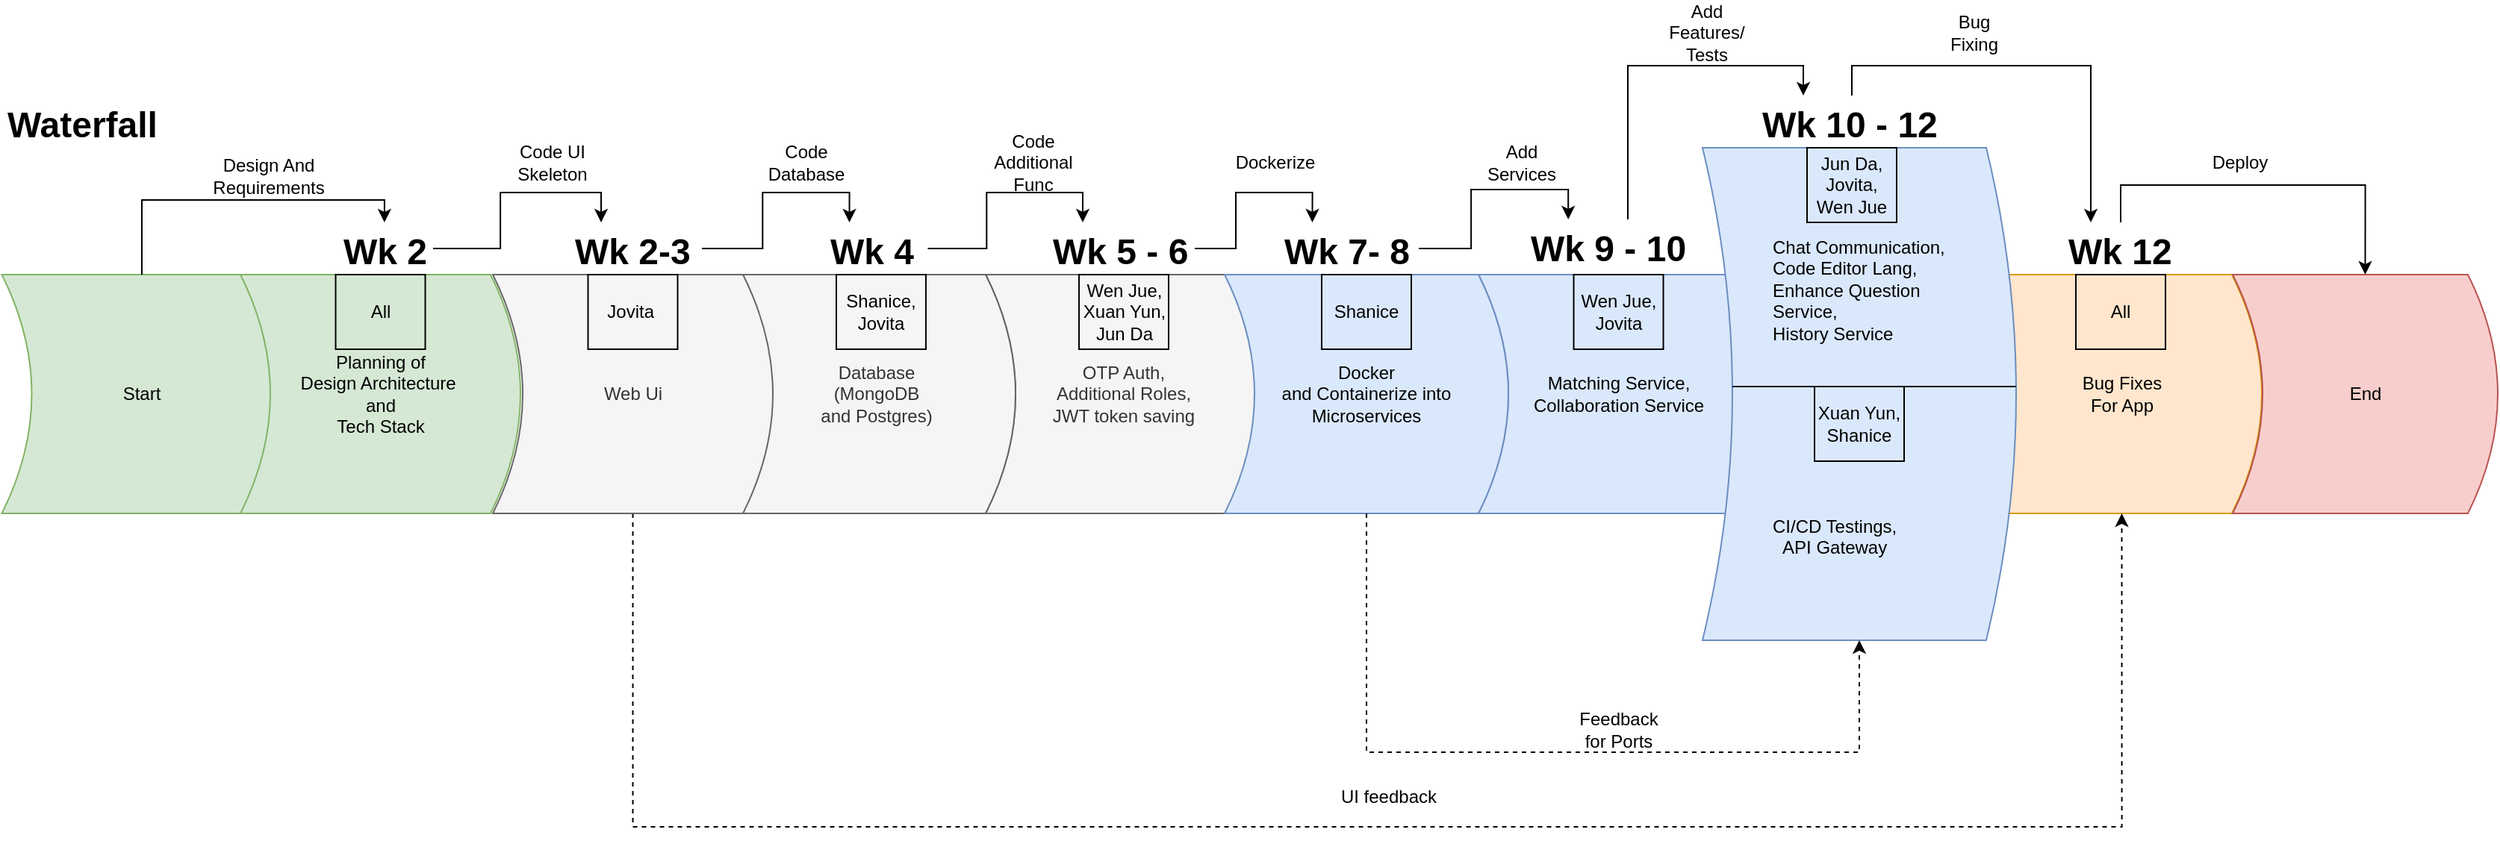 <mxfile version="22.1.0" type="github">
  <diagram name="Page-1" id="80nqQ44Cof5NbJmEGg_A">
    <mxGraphModel dx="1900" dy="542" grid="1" gridSize="10" guides="1" tooltips="1" connect="1" arrows="1" fold="1" page="1" pageScale="1" pageWidth="850" pageHeight="1100" math="0" shadow="0">
      <root>
        <mxCell id="0" />
        <mxCell id="1" parent="0" />
        <mxCell id="G8VuwQCp07MFnge5ML-9-50" value="&lt;h1&gt;Waterfall&lt;/h1&gt;" style="text;html=1;strokeColor=none;fillColor=none;spacing=5;spacingTop=-20;whiteSpace=wrap;overflow=hidden;rounded=0;" vertex="1" parent="1">
          <mxGeometry x="-450" y="80" width="190" height="120" as="geometry" />
        </mxCell>
        <mxCell id="G8VuwQCp07MFnge5ML-9-33" value="Bug Fixes&lt;br&gt;For App" style="shape=dataStorage;whiteSpace=wrap;html=1;fixedSize=1;flipH=1;fillColor=#ffe6cc;strokeColor=#d79b00;" vertex="1" parent="1">
          <mxGeometry x="877" y="200" width="187.5" height="160" as="geometry" />
        </mxCell>
        <mxCell id="G8VuwQCp07MFnge5ML-9-31" value="Matching Service,&lt;br style=&quot;border-color: var(--border-color);&quot;&gt;&lt;span style=&quot;border-color: var(--border-color);&quot;&gt;Collaboration Service&lt;/span&gt;" style="shape=dataStorage;whiteSpace=wrap;html=1;fixedSize=1;flipH=1;fillColor=#dae8fc;strokeColor=#6c8ebf;" vertex="1" parent="1">
          <mxGeometry x="540" y="200" width="187.5" height="160" as="geometry" />
        </mxCell>
        <mxCell id="G8VuwQCp07MFnge5ML-9-14" value="OTP Auth,&lt;br&gt;Additional Roles,&lt;br&gt;JWT token saving" style="shape=dataStorage;whiteSpace=wrap;html=1;fixedSize=1;flipH=1;fillColor=#f5f5f5;fontColor=#333333;strokeColor=#666666;" vertex="1" parent="1">
          <mxGeometry x="210" y="200" width="185" height="160" as="geometry" />
        </mxCell>
        <mxCell id="G8VuwQCp07MFnge5ML-9-15" value="Docker &lt;br&gt;and Containerize into&lt;br&gt;Microservices" style="shape=dataStorage;whiteSpace=wrap;html=1;fixedSize=1;flipH=1;fillColor=#dae8fc;strokeColor=#6c8ebf;" vertex="1" parent="1">
          <mxGeometry x="370" y="200" width="190" height="160" as="geometry" />
        </mxCell>
        <mxCell id="G8VuwQCp07MFnge5ML-9-16" value="" style="shape=dataStorage;whiteSpace=wrap;html=1;fixedSize=1;flipH=1;size=20;fillColor=#dae8fc;strokeColor=#6c8ebf;" vertex="1" parent="1">
          <mxGeometry x="690" y="115" width="210" height="330" as="geometry" />
        </mxCell>
        <mxCell id="G8VuwQCp07MFnge5ML-9-20" value="UI feedback" style="text;html=1;strokeColor=none;fillColor=none;align=center;verticalAlign=middle;whiteSpace=wrap;rounded=0;" vertex="1" parent="1">
          <mxGeometry x="435" y="535" width="90" height="30" as="geometry" />
        </mxCell>
        <mxCell id="G8VuwQCp07MFnge5ML-9-13" value="Database&lt;br&gt;(MongoDB &lt;br&gt;and Postgres)" style="shape=dataStorage;whiteSpace=wrap;html=1;fixedSize=1;flipH=1;fillColor=#f5f5f5;fontColor=#333333;strokeColor=#666666;" vertex="1" parent="1">
          <mxGeometry x="42.5" y="200" width="187.5" height="160" as="geometry" />
        </mxCell>
        <mxCell id="G8VuwQCp07MFnge5ML-9-48" style="edgeStyle=orthogonalEdgeStyle;rounded=0;orthogonalLoop=1;jettySize=auto;html=1;entryX=0.5;entryY=1;entryDx=0;entryDy=0;dashed=1;" edge="1" parent="1" source="G8VuwQCp07MFnge5ML-9-7" target="G8VuwQCp07MFnge5ML-9-33">
          <mxGeometry relative="1" as="geometry">
            <Array as="points">
              <mxPoint x="-26" y="570" />
              <mxPoint x="971" y="570" />
            </Array>
          </mxGeometry>
        </mxCell>
        <mxCell id="G8VuwQCp07MFnge5ML-9-7" value="Web Ui" style="shape=dataStorage;whiteSpace=wrap;html=1;fixedSize=1;flipH=1;fillColor=#f5f5f5;fontColor=#333333;strokeColor=#666666;" vertex="1" parent="1">
          <mxGeometry x="-120" y="200" width="187.5" height="160" as="geometry" />
        </mxCell>
        <mxCell id="G8VuwQCp07MFnge5ML-9-23" value="Jovita&amp;nbsp;" style="text;html=1;strokeColor=default;fillColor=none;align=center;verticalAlign=middle;whiteSpace=wrap;rounded=0;" vertex="1" parent="1">
          <mxGeometry x="-56.25" y="200" width="60" height="50" as="geometry" />
        </mxCell>
        <mxCell id="G8VuwQCp07MFnge5ML-9-22" value="Shanice,&lt;br&gt;Jovita" style="text;html=1;strokeColor=default;fillColor=none;align=center;verticalAlign=middle;whiteSpace=wrap;rounded=0;" vertex="1" parent="1">
          <mxGeometry x="110" y="200" width="60" height="50" as="geometry" />
        </mxCell>
        <mxCell id="G8VuwQCp07MFnge5ML-9-24" value="Wen Jue,&lt;br&gt;Xuan Yun,&lt;br&gt;Jun Da" style="text;html=1;strokeColor=default;fillColor=none;align=center;verticalAlign=middle;whiteSpace=wrap;rounded=0;" vertex="1" parent="1">
          <mxGeometry x="272.5" y="200" width="60" height="50" as="geometry" />
        </mxCell>
        <mxCell id="G8VuwQCp07MFnge5ML-9-25" value="Shanice" style="text;html=1;strokeColor=default;fillColor=none;align=center;verticalAlign=middle;whiteSpace=wrap;rounded=0;" vertex="1" parent="1">
          <mxGeometry x="435" y="200" width="60" height="50" as="geometry" />
        </mxCell>
        <mxCell id="G8VuwQCp07MFnge5ML-9-26" value="Jun Da,&lt;br style=&quot;border-color: var(--border-color);&quot;&gt;Jovita,&lt;br style=&quot;border-color: var(--border-color);&quot;&gt;Wen Jue" style="text;html=1;strokeColor=default;fillColor=none;align=center;verticalAlign=middle;whiteSpace=wrap;rounded=0;" vertex="1" parent="1">
          <mxGeometry x="760" y="115" width="60" height="50" as="geometry" />
        </mxCell>
        <mxCell id="G8VuwQCp07MFnge5ML-9-27" value="Xuan Yun,&lt;br&gt;Shanice" style="text;html=1;strokeColor=default;fillColor=none;align=center;verticalAlign=middle;whiteSpace=wrap;rounded=0;" vertex="1" parent="1">
          <mxGeometry x="765" y="275" width="60" height="50" as="geometry" />
        </mxCell>
        <mxCell id="G8VuwQCp07MFnge5ML-9-28" value="" style="endArrow=none;html=1;rounded=0;entryX=1;entryY=0.5;entryDx=0;entryDy=0;startSize=6;endSize=6;" edge="1" parent="1">
          <mxGeometry width="50" height="50" relative="1" as="geometry">
            <mxPoint x="710" y="275" as="sourcePoint" />
            <mxPoint x="900" y="275" as="targetPoint" />
          </mxGeometry>
        </mxCell>
        <mxCell id="G8VuwQCp07MFnge5ML-9-29" value="Chat Communication,&lt;br style=&quot;border-color: var(--border-color); text-align: center;&quot;&gt;&lt;span style=&quot;text-align: center;&quot;&gt;Code Editor Lang,&lt;/span&gt;&lt;br style=&quot;border-color: var(--border-color); text-align: center;&quot;&gt;&lt;span style=&quot;text-align: center;&quot;&gt;Enhance Question Service,&lt;/span&gt;&lt;br style=&quot;border-color: var(--border-color); text-align: center;&quot;&gt;&lt;span style=&quot;text-align: center;&quot;&gt;History Service&lt;/span&gt;" style="text;whiteSpace=wrap;html=1;" vertex="1" parent="1">
          <mxGeometry x="735" y="168" width="120" height="50" as="geometry" />
        </mxCell>
        <mxCell id="G8VuwQCp07MFnge5ML-9-30" value="&lt;div style=&quot;text-align: center;&quot;&gt;&lt;span style=&quot;background-color: initial;&quot;&gt;CI/CD Testings,&lt;/span&gt;&lt;/div&gt;&lt;div style=&quot;text-align: center;&quot;&gt;&lt;span style=&quot;background-color: initial;&quot;&gt;API Gateway&lt;/span&gt;&lt;/div&gt;" style="text;whiteSpace=wrap;html=1;" vertex="1" parent="1">
          <mxGeometry x="735" y="355" width="120" height="50" as="geometry" />
        </mxCell>
        <mxCell id="G8VuwQCp07MFnge5ML-9-34" value="Start" style="shape=dataStorage;whiteSpace=wrap;html=1;fixedSize=1;flipH=1;fillColor=#d5e8d4;strokeColor=#82b366;" vertex="1" parent="1">
          <mxGeometry x="-448.75" y="200" width="187.5" height="160" as="geometry" />
        </mxCell>
        <mxCell id="G8VuwQCp07MFnge5ML-9-65" style="edgeStyle=orthogonalEdgeStyle;rounded=0;orthogonalLoop=1;jettySize=auto;html=1;entryX=0.25;entryY=0;entryDx=0;entryDy=0;" edge="1" parent="1" source="G8VuwQCp07MFnge5ML-9-35" target="G8VuwQCp07MFnge5ML-9-36">
          <mxGeometry relative="1" as="geometry" />
        </mxCell>
        <mxCell id="G8VuwQCp07MFnge5ML-9-35" value="&lt;h1&gt;Wk 2-3&lt;/h1&gt;" style="text;html=1;strokeColor=none;fillColor=none;spacing=5;spacingTop=-20;whiteSpace=wrap;overflow=hidden;rounded=0;" vertex="1" parent="1">
          <mxGeometry x="-70" y="165" width="90" height="35" as="geometry" />
        </mxCell>
        <mxCell id="G8VuwQCp07MFnge5ML-9-67" style="edgeStyle=orthogonalEdgeStyle;rounded=0;orthogonalLoop=1;jettySize=auto;html=1;entryX=0.25;entryY=0;entryDx=0;entryDy=0;" edge="1" parent="1" source="G8VuwQCp07MFnge5ML-9-36" target="G8VuwQCp07MFnge5ML-9-37">
          <mxGeometry relative="1" as="geometry" />
        </mxCell>
        <mxCell id="G8VuwQCp07MFnge5ML-9-36" value="&lt;h1&gt;Wk 4&lt;/h1&gt;" style="text;html=1;strokeColor=none;fillColor=none;spacing=5;spacingTop=-20;whiteSpace=wrap;overflow=hidden;rounded=0;" vertex="1" parent="1">
          <mxGeometry x="101.25" y="165" width="70" height="35" as="geometry" />
        </mxCell>
        <mxCell id="G8VuwQCp07MFnge5ML-9-70" style="edgeStyle=orthogonalEdgeStyle;rounded=0;orthogonalLoop=1;jettySize=auto;html=1;entryX=0.25;entryY=0;entryDx=0;entryDy=0;" edge="1" parent="1" source="G8VuwQCp07MFnge5ML-9-37" target="G8VuwQCp07MFnge5ML-9-38">
          <mxGeometry relative="1" as="geometry" />
        </mxCell>
        <mxCell id="G8VuwQCp07MFnge5ML-9-37" value="&lt;h1&gt;Wk 5 - 6&lt;/h1&gt;" style="text;html=1;strokeColor=none;fillColor=none;spacing=5;spacingTop=-20;whiteSpace=wrap;overflow=hidden;rounded=0;" vertex="1" parent="1">
          <mxGeometry x="250" y="165" width="100" height="35" as="geometry" />
        </mxCell>
        <mxCell id="G8VuwQCp07MFnge5ML-9-72" style="edgeStyle=orthogonalEdgeStyle;rounded=0;orthogonalLoop=1;jettySize=auto;html=1;entryX=0.25;entryY=0;entryDx=0;entryDy=0;" edge="1" parent="1" source="G8VuwQCp07MFnge5ML-9-38" target="G8VuwQCp07MFnge5ML-9-41">
          <mxGeometry relative="1" as="geometry" />
        </mxCell>
        <mxCell id="G8VuwQCp07MFnge5ML-9-38" value="&lt;h1&gt;Wk 7- 8&lt;/h1&gt;" style="text;html=1;strokeColor=none;fillColor=none;spacing=5;spacingTop=-20;whiteSpace=wrap;overflow=hidden;rounded=0;" vertex="1" parent="1">
          <mxGeometry x="405" y="165" width="95" height="35" as="geometry" />
        </mxCell>
        <mxCell id="G8VuwQCp07MFnge5ML-9-78" style="edgeStyle=orthogonalEdgeStyle;rounded=0;orthogonalLoop=1;jettySize=auto;html=1;entryX=0.25;entryY=0;entryDx=0;entryDy=0;" edge="1" parent="1" source="G8VuwQCp07MFnge5ML-9-40" target="G8VuwQCp07MFnge5ML-9-45">
          <mxGeometry relative="1" as="geometry">
            <Array as="points">
              <mxPoint x="790" y="60" />
              <mxPoint x="950" y="60" />
            </Array>
          </mxGeometry>
        </mxCell>
        <mxCell id="G8VuwQCp07MFnge5ML-9-40" value="&lt;h1&gt;Wk 10 - 12&lt;/h1&gt;" style="text;html=1;strokeColor=none;fillColor=none;spacing=5;spacingTop=-20;whiteSpace=wrap;overflow=hidden;rounded=0;" vertex="1" parent="1">
          <mxGeometry x="725" y="80" width="130" height="35" as="geometry" />
        </mxCell>
        <mxCell id="G8VuwQCp07MFnge5ML-9-74" style="edgeStyle=orthogonalEdgeStyle;rounded=0;orthogonalLoop=1;jettySize=auto;html=1;entryX=0.25;entryY=0;entryDx=0;entryDy=0;" edge="1" parent="1" source="G8VuwQCp07MFnge5ML-9-41" target="G8VuwQCp07MFnge5ML-9-40">
          <mxGeometry relative="1" as="geometry">
            <Array as="points">
              <mxPoint x="640" y="60" />
              <mxPoint x="758" y="60" />
            </Array>
          </mxGeometry>
        </mxCell>
        <mxCell id="G8VuwQCp07MFnge5ML-9-41" value="&lt;h1&gt;Wk 9 - 10&lt;/h1&gt;" style="text;html=1;strokeColor=none;fillColor=none;spacing=5;spacingTop=-20;whiteSpace=wrap;overflow=hidden;rounded=0;" vertex="1" parent="1">
          <mxGeometry x="570.13" y="163" width="119.87" height="40" as="geometry" />
        </mxCell>
        <mxCell id="G8VuwQCp07MFnge5ML-9-44" value="Wen Jue,&lt;br&gt;Jovita" style="text;html=1;strokeColor=default;fillColor=none;align=center;verticalAlign=middle;whiteSpace=wrap;rounded=0;" vertex="1" parent="1">
          <mxGeometry x="603.76" y="200" width="60" height="50" as="geometry" />
        </mxCell>
        <mxCell id="G8VuwQCp07MFnge5ML-9-59" style="edgeStyle=orthogonalEdgeStyle;rounded=0;orthogonalLoop=1;jettySize=auto;html=1;entryX=0.5;entryY=0;entryDx=0;entryDy=0;" edge="1" parent="1" source="G8VuwQCp07MFnge5ML-9-45" target="G8VuwQCp07MFnge5ML-9-46">
          <mxGeometry relative="1" as="geometry">
            <Array as="points">
              <mxPoint x="970" y="140" />
              <mxPoint x="1134" y="140" />
            </Array>
          </mxGeometry>
        </mxCell>
        <mxCell id="G8VuwQCp07MFnge5ML-9-45" value="&lt;h1&gt;Wk 12&lt;/h1&gt;" style="text;html=1;strokeColor=none;fillColor=none;spacing=5;spacingTop=-20;whiteSpace=wrap;overflow=hidden;rounded=0;" vertex="1" parent="1">
          <mxGeometry x="930" y="165" width="80" height="35" as="geometry" />
        </mxCell>
        <mxCell id="G8VuwQCp07MFnge5ML-9-46" value="End" style="shape=dataStorage;whiteSpace=wrap;html=1;fixedSize=1;flipH=1;fillColor=#f8cecc;strokeColor=#b85450;" vertex="1" parent="1">
          <mxGeometry x="1045" y="200" width="177.5" height="160" as="geometry" />
        </mxCell>
        <mxCell id="G8VuwQCp07MFnge5ML-9-52" value="Feedback for Ports" style="text;html=1;strokeColor=none;fillColor=none;align=center;verticalAlign=middle;whiteSpace=wrap;rounded=0;" vertex="1" parent="1">
          <mxGeometry x="603.76" y="490" width="60" height="30" as="geometry" />
        </mxCell>
        <mxCell id="G8VuwQCp07MFnge5ML-9-53" value="Planning of&lt;br&gt;Design Architecture&amp;nbsp;&lt;br&gt;and&lt;br&gt;Tech Stack" style="shape=dataStorage;whiteSpace=wrap;html=1;fixedSize=1;flipH=1;fillColor=#d5e8d4;strokeColor=#82b366;" vertex="1" parent="1">
          <mxGeometry x="-289" y="200" width="187.5" height="160" as="geometry" />
        </mxCell>
        <mxCell id="G8VuwQCp07MFnge5ML-9-62" style="edgeStyle=orthogonalEdgeStyle;rounded=0;orthogonalLoop=1;jettySize=auto;html=1;entryX=0.5;entryY=0;entryDx=0;entryDy=0;endArrow=none;endFill=0;startArrow=classic;startFill=1;" edge="1" parent="1" source="G8VuwQCp07MFnge5ML-9-54" target="G8VuwQCp07MFnge5ML-9-34">
          <mxGeometry relative="1" as="geometry">
            <Array as="points">
              <mxPoint x="-192" y="150" />
              <mxPoint x="-355" y="150" />
            </Array>
          </mxGeometry>
        </mxCell>
        <mxCell id="G8VuwQCp07MFnge5ML-9-64" style="edgeStyle=orthogonalEdgeStyle;rounded=0;orthogonalLoop=1;jettySize=auto;html=1;entryX=0.25;entryY=0;entryDx=0;entryDy=0;" edge="1" parent="1" source="G8VuwQCp07MFnge5ML-9-54" target="G8VuwQCp07MFnge5ML-9-35">
          <mxGeometry relative="1" as="geometry" />
        </mxCell>
        <mxCell id="G8VuwQCp07MFnge5ML-9-54" value="&lt;h1&gt;Wk 2&lt;/h1&gt;" style="text;html=1;strokeColor=none;fillColor=none;spacing=5;spacingTop=-20;whiteSpace=wrap;overflow=hidden;rounded=0;" vertex="1" parent="1">
          <mxGeometry x="-225.25" y="165" width="65.25" height="35" as="geometry" />
        </mxCell>
        <mxCell id="G8VuwQCp07MFnge5ML-9-55" value="All" style="text;html=1;strokeColor=default;fillColor=none;align=center;verticalAlign=middle;whiteSpace=wrap;rounded=0;" vertex="1" parent="1">
          <mxGeometry x="-225.25" y="200" width="60" height="50" as="geometry" />
        </mxCell>
        <mxCell id="G8VuwQCp07MFnge5ML-9-56" value="All" style="text;html=1;strokeColor=default;fillColor=none;align=center;verticalAlign=middle;whiteSpace=wrap;rounded=0;" vertex="1" parent="1">
          <mxGeometry x="940" y="200" width="60" height="50" as="geometry" />
        </mxCell>
        <mxCell id="G8VuwQCp07MFnge5ML-9-60" value="Deploy" style="text;html=1;strokeColor=none;fillColor=none;align=center;verticalAlign=middle;whiteSpace=wrap;rounded=0;" vertex="1" parent="1">
          <mxGeometry x="1020" y="110" width="60" height="30" as="geometry" />
        </mxCell>
        <mxCell id="G8VuwQCp07MFnge5ML-9-61" value="Code Database" style="text;html=1;strokeColor=none;fillColor=none;align=center;verticalAlign=middle;whiteSpace=wrap;rounded=0;" vertex="1" parent="1">
          <mxGeometry x="60" y="110" width="60" height="30" as="geometry" />
        </mxCell>
        <mxCell id="G8VuwQCp07MFnge5ML-9-63" value="Design And Requirements" style="text;html=1;strokeColor=none;fillColor=none;align=center;verticalAlign=middle;whiteSpace=wrap;rounded=0;" vertex="1" parent="1">
          <mxGeometry x="-300" y="119" width="60" height="30" as="geometry" />
        </mxCell>
        <mxCell id="G8VuwQCp07MFnge5ML-9-66" value="Code UI Skeleton" style="text;html=1;strokeColor=none;fillColor=none;align=center;verticalAlign=middle;whiteSpace=wrap;rounded=0;" vertex="1" parent="1">
          <mxGeometry x="-110" y="110" width="60" height="30" as="geometry" />
        </mxCell>
        <mxCell id="G8VuwQCp07MFnge5ML-9-68" value="Code Additional Func" style="text;html=1;strokeColor=none;fillColor=none;align=center;verticalAlign=middle;whiteSpace=wrap;rounded=0;" vertex="1" parent="1">
          <mxGeometry x="212.5" y="110" width="57.5" height="30" as="geometry" />
        </mxCell>
        <mxCell id="G8VuwQCp07MFnge5ML-9-71" value="Dockerize" style="text;html=1;strokeColor=none;fillColor=none;align=center;verticalAlign=middle;whiteSpace=wrap;rounded=0;" vertex="1" parent="1">
          <mxGeometry x="375" y="110" width="57.5" height="30" as="geometry" />
        </mxCell>
        <mxCell id="G8VuwQCp07MFnge5ML-9-73" value="Add Services" style="text;html=1;strokeColor=none;fillColor=none;align=center;verticalAlign=middle;whiteSpace=wrap;rounded=0;" vertex="1" parent="1">
          <mxGeometry x="540" y="110" width="57.5" height="30" as="geometry" />
        </mxCell>
        <mxCell id="G8VuwQCp07MFnge5ML-9-75" value="Add Features/ Tests" style="text;html=1;strokeColor=none;fillColor=none;align=center;verticalAlign=middle;whiteSpace=wrap;rounded=0;" vertex="1" parent="1">
          <mxGeometry x="663.76" y="23" width="57.5" height="30" as="geometry" />
        </mxCell>
        <mxCell id="G8VuwQCp07MFnge5ML-9-76" style="edgeStyle=orthogonalEdgeStyle;rounded=0;orthogonalLoop=1;jettySize=auto;html=1;entryX=0.5;entryY=1;entryDx=0;entryDy=0;dashed=1;" edge="1" parent="1" source="G8VuwQCp07MFnge5ML-9-15" target="G8VuwQCp07MFnge5ML-9-16">
          <mxGeometry relative="1" as="geometry">
            <Array as="points">
              <mxPoint x="465" y="520" />
              <mxPoint x="795" y="520" />
            </Array>
          </mxGeometry>
        </mxCell>
        <mxCell id="G8VuwQCp07MFnge5ML-9-79" value="Bug Fixing" style="text;html=1;strokeColor=none;fillColor=none;align=center;verticalAlign=middle;whiteSpace=wrap;rounded=0;" vertex="1" parent="1">
          <mxGeometry x="842.5" y="23" width="57.5" height="30" as="geometry" />
        </mxCell>
      </root>
    </mxGraphModel>
  </diagram>
</mxfile>
